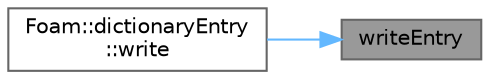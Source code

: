 digraph "writeEntry"
{
 // LATEX_PDF_SIZE
  bgcolor="transparent";
  edge [fontname=Helvetica,fontsize=10,labelfontname=Helvetica,labelfontsize=10];
  node [fontname=Helvetica,fontsize=10,shape=box,height=0.2,width=0.4];
  rankdir="RL";
  Node1 [id="Node000001",label="writeEntry",height=0.2,width=0.4,color="gray40", fillcolor="grey60", style="filled", fontcolor="black",tooltip=" "];
  Node1 -> Node2 [id="edge1_Node000001_Node000002",dir="back",color="steelblue1",style="solid",tooltip=" "];
  Node2 [id="Node000002",label="Foam::dictionaryEntry\l::write",height=0.2,width=0.4,color="grey40", fillcolor="white", style="filled",URL="$classFoam_1_1dictionaryEntry.html#a78cec3e4ecac4a89a3ad8d38f2ad21f5",tooltip=" "];
}
